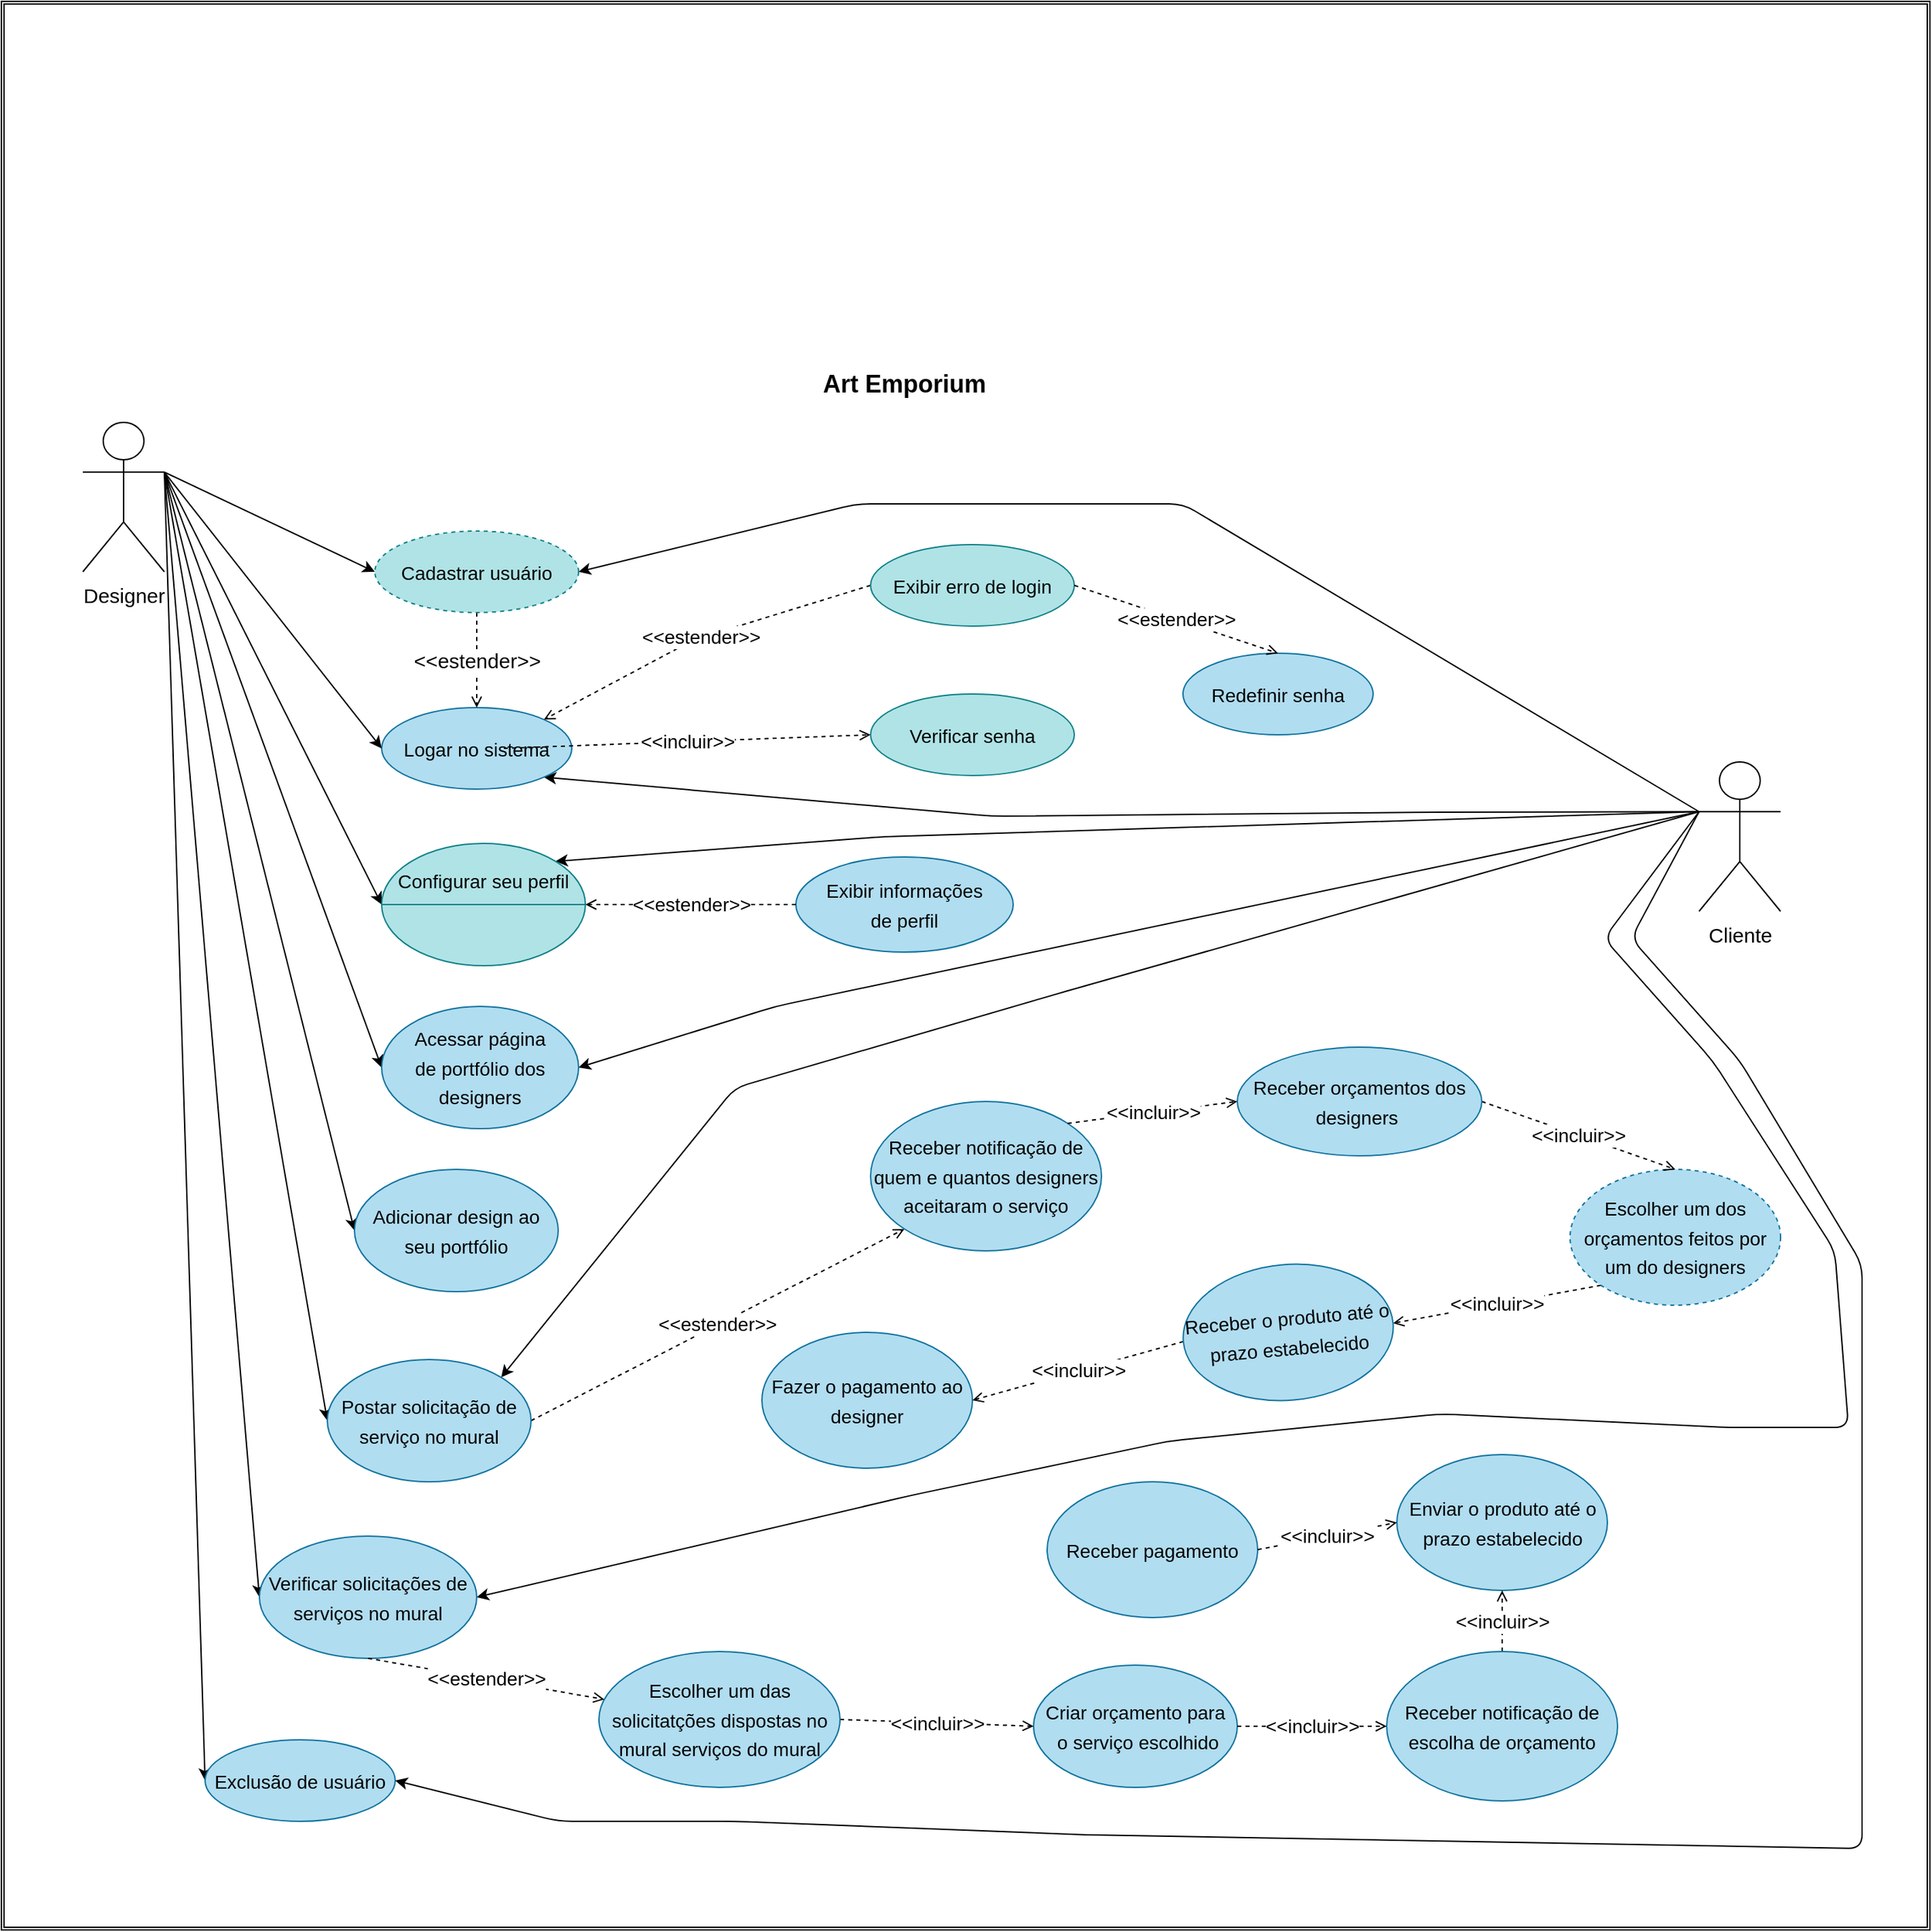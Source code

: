 <mxfile>
    <diagram id="CEXoIEsdTjvYZMftKgIe" name="Page-1">
        <mxGraphModel dx="1300" dy="2125" grid="1" gridSize="10" guides="1" tooltips="1" connect="1" arrows="1" fold="1" page="1" pageScale="1" pageWidth="827" pageHeight="1169" background="none" math="0" shadow="0">
            <root>
                <mxCell id="0"/>
                <mxCell id="1" parent="0"/>
                <mxCell id="2" value="" style="shape=ext;double=1;whiteSpace=wrap;html=1;aspect=fixed;" parent="1" vertex="1">
                    <mxGeometry y="-240" width="1420" height="1420" as="geometry"/>
                </mxCell>
                <mxCell id="3" value="&lt;h1&gt;&lt;font style=&quot;font-size: 18px&quot;&gt;Art Emporium&lt;/font&gt;&lt;/h1&gt;" style="text;html=1;strokeColor=none;fillColor=none;spacing=5;spacingTop=-20;whiteSpace=wrap;overflow=hidden;rounded=0;align=center;" parent="1" vertex="1">
                    <mxGeometry x="570" y="20" width="190" height="50" as="geometry"/>
                </mxCell>
                <mxCell id="150" style="edgeStyle=none;html=1;exitX=0;exitY=0.333;exitDx=0;exitDy=0;exitPerimeter=0;entryX=1;entryY=0.5;entryDx=0;entryDy=0;" edge="1" parent="1" source="5" target="23">
                    <mxGeometry relative="1" as="geometry">
                        <Array as="points">
                            <mxPoint x="570" y="500"/>
                        </Array>
                    </mxGeometry>
                </mxCell>
                <mxCell id="151" style="edgeStyle=none;html=1;exitX=0;exitY=0.333;exitDx=0;exitDy=0;exitPerimeter=0;entryX=1;entryY=1;entryDx=0;entryDy=0;" edge="1" parent="1" source="5" target="6">
                    <mxGeometry relative="1" as="geometry">
                        <Array as="points">
                            <mxPoint x="1050" y="357"/>
                            <mxPoint x="730" y="360"/>
                        </Array>
                    </mxGeometry>
                </mxCell>
                <mxCell id="153" style="edgeStyle=none;html=1;exitX=0;exitY=0.333;exitDx=0;exitDy=0;exitPerimeter=0;entryX=1;entryY=0.5;entryDx=0;entryDy=0;" edge="1" parent="1" source="5" target="15">
                    <mxGeometry relative="1" as="geometry">
                        <Array as="points">
                            <mxPoint x="870" y="130"/>
                            <mxPoint x="630" y="130"/>
                        </Array>
                    </mxGeometry>
                </mxCell>
                <mxCell id="154" style="edgeStyle=none;html=1;exitX=0;exitY=0.333;exitDx=0;exitDy=0;exitPerimeter=0;entryX=1;entryY=0;entryDx=0;entryDy=0;" edge="1" parent="1" source="5" target="147">
                    <mxGeometry relative="1" as="geometry">
                        <Array as="points">
                            <mxPoint x="650" y="375"/>
                        </Array>
                    </mxGeometry>
                </mxCell>
                <mxCell id="157" style="edgeStyle=none;html=1;exitX=0;exitY=0.333;exitDx=0;exitDy=0;exitPerimeter=0;entryX=1;entryY=0;entryDx=0;entryDy=0;" edge="1" parent="1" source="5" target="32">
                    <mxGeometry relative="1" as="geometry">
                        <Array as="points">
                            <mxPoint x="780" y="490"/>
                            <mxPoint x="540" y="560"/>
                        </Array>
                    </mxGeometry>
                </mxCell>
                <mxCell id="159" style="edgeStyle=none;html=1;exitX=0;exitY=0.333;exitDx=0;exitDy=0;exitPerimeter=0;entryX=1;entryY=0.5;entryDx=0;entryDy=0;" edge="1" parent="1" source="5" target="65">
                    <mxGeometry relative="1" as="geometry">
                        <Array as="points">
                            <mxPoint x="1180" y="450"/>
                            <mxPoint x="1260" y="540"/>
                            <mxPoint x="1350" y="680"/>
                            <mxPoint x="1360" y="810"/>
                            <mxPoint x="1270" y="810"/>
                            <mxPoint x="1060" y="800"/>
                            <mxPoint x="860" y="820"/>
                            <mxPoint x="670" y="860"/>
                        </Array>
                    </mxGeometry>
                </mxCell>
                <mxCell id="5" value="&lt;span style=&quot;font-size: 15px&quot;&gt;Cliente&lt;/span&gt;" style="shape=umlActor;verticalLabelPosition=bottom;verticalAlign=top;html=1;outlineConnect=0;fontSize=18;" parent="1" vertex="1">
                    <mxGeometry x="1250" y="320" width="60" height="110" as="geometry"/>
                </mxCell>
                <mxCell id="6" value="&lt;font style=&quot;font-size: 14px&quot; color=&quot;#000000&quot;&gt;Logar no sistema&lt;/font&gt;" style="ellipse;whiteSpace=wrap;html=1;fontSize=18;fillColor=#b1ddf0;strokeColor=#10739e;" parent="1" vertex="1">
                    <mxGeometry x="280" y="280" width="140" height="60" as="geometry"/>
                </mxCell>
                <mxCell id="18" value="&amp;lt;&amp;lt;estender&amp;gt;&amp;gt;" style="edgeStyle=none;html=1;exitX=0.5;exitY=1;exitDx=0;exitDy=0;fontSize=15;sourcePerimeterSpacing=0;strokeColor=default;dashed=1;endArrow=open;endFill=0;" parent="1" source="15" target="6" edge="1">
                    <mxGeometry relative="1" as="geometry"/>
                </mxCell>
                <mxCell id="101" value="&amp;lt;&amp;lt;incluir&amp;gt;&amp;gt;" style="edgeStyle=none;html=1;entryX=0;entryY=0.5;entryDx=0;entryDy=0;dashed=1;fontSize=14;strokeWidth=1;endArrow=open;endFill=0;" parent="1" target="56" edge="1">
                    <mxGeometry relative="1" as="geometry">
                        <mxPoint x="370" y="310" as="sourcePoint"/>
                    </mxGeometry>
                </mxCell>
                <mxCell id="15" value="&lt;font color=&quot;#000000&quot; style=&quot;font-size: 14px&quot;&gt;Cadastrar usuário&lt;/font&gt;" style="ellipse;whiteSpace=wrap;html=1;fontSize=15;fillColor=#b0e3e6;strokeColor=#0e8088;dashed=1;" parent="1" vertex="1">
                    <mxGeometry x="275" y="150" width="150" height="60" as="geometry"/>
                </mxCell>
                <mxCell id="78" style="edgeStyle=none;html=1;exitX=1;exitY=0.333;exitDx=0;exitDy=0;exitPerimeter=0;entryX=0;entryY=0.5;entryDx=0;entryDy=0;fontSize=14;" parent="1" source="20" target="15" edge="1">
                    <mxGeometry relative="1" as="geometry"/>
                </mxCell>
                <mxCell id="80" style="edgeStyle=none;html=1;exitX=1;exitY=0.333;exitDx=0;exitDy=0;exitPerimeter=0;entryX=0;entryY=0.5;entryDx=0;entryDy=0;fontSize=14;" parent="1" source="20" target="6" edge="1">
                    <mxGeometry relative="1" as="geometry"/>
                </mxCell>
                <mxCell id="82" style="edgeStyle=none;html=1;exitX=1;exitY=0.333;exitDx=0;exitDy=0;exitPerimeter=0;entryX=0;entryY=0.5;entryDx=0;entryDy=0;fontSize=14;" parent="1" source="20" target="23" edge="1">
                    <mxGeometry relative="1" as="geometry"/>
                </mxCell>
                <mxCell id="84" style="edgeStyle=none;html=1;exitX=1;exitY=0.333;exitDx=0;exitDy=0;exitPerimeter=0;entryX=0;entryY=0.5;entryDx=0;entryDy=0;fontSize=14;" parent="1" source="20" target="32" edge="1">
                    <mxGeometry relative="1" as="geometry"/>
                </mxCell>
                <mxCell id="94" style="edgeStyle=none;html=1;exitX=1;exitY=0.333;exitDx=0;exitDy=0;exitPerimeter=0;entryX=0;entryY=0.5;entryDx=0;entryDy=0;fontSize=14;" parent="1" source="20" target="62" edge="1">
                    <mxGeometry relative="1" as="geometry"/>
                </mxCell>
                <mxCell id="127" style="edgeStyle=none;html=1;exitX=1;exitY=0.333;exitDx=0;exitDy=0;exitPerimeter=0;entryX=0;entryY=0.5;entryDx=0;entryDy=0;fontSize=14;endArrow=classic;endFill=1;strokeWidth=1;" parent="1" source="20" target="65" edge="1">
                    <mxGeometry relative="1" as="geometry"/>
                </mxCell>
                <mxCell id="135" style="edgeStyle=none;html=1;exitX=1;exitY=0.333;exitDx=0;exitDy=0;exitPerimeter=0;entryX=0;entryY=0.5;entryDx=0;entryDy=0;fontSize=14;endArrow=classic;endFill=1;strokeWidth=1;" parent="1" source="20" target="30" edge="1">
                    <mxGeometry relative="1" as="geometry"/>
                </mxCell>
                <mxCell id="144" style="edgeStyle=none;html=1;exitX=1;exitY=0.333;exitDx=0;exitDy=0;exitPerimeter=0;entryX=0;entryY=0.5;entryDx=0;entryDy=0;fontSize=14;endArrow=classic;endFill=1;strokeWidth=1;" parent="1" source="20" target="147" edge="1">
                    <mxGeometry relative="1" as="geometry">
                        <Array as="points"/>
                    </mxGeometry>
                </mxCell>
                <mxCell id="20" value="&lt;span style=&quot;font-size: 15px&quot;&gt;Designer&lt;/span&gt;" style="shape=umlActor;verticalLabelPosition=bottom;verticalAlign=top;html=1;outlineConnect=0;fontSize=18;" parent="1" vertex="1">
                    <mxGeometry x="60" y="70" width="60" height="110" as="geometry"/>
                </mxCell>
                <mxCell id="23" value="&lt;font color=&quot;#000000&quot; style=&quot;font-size: 14px&quot;&gt;&lt;span style=&quot;line-height: 1.2&quot;&gt;Acessar página&lt;br&gt;de portfólio dos designers&lt;/span&gt;&lt;/font&gt;" style="ellipse;whiteSpace=wrap;html=1;fontSize=18;fillColor=#b1ddf0;strokeColor=#10739e;" parent="1" vertex="1">
                    <mxGeometry x="280" y="500" width="145" height="90" as="geometry"/>
                </mxCell>
                <mxCell id="25" value="&lt;font color=&quot;#000000&quot; style=&quot;font-size: 14px&quot;&gt;Redefinir senha&lt;/font&gt;" style="ellipse;whiteSpace=wrap;html=1;fontSize=18;fillColor=#b1ddf0;strokeColor=#10739e;" parent="1" vertex="1">
                    <mxGeometry x="870" y="240" width="140" height="60" as="geometry"/>
                </mxCell>
                <mxCell id="30" value="&lt;font color=&quot;#000000&quot; style=&quot;font-size: 14px&quot;&gt;Exclusão de usuário&lt;/font&gt;" style="ellipse;whiteSpace=wrap;html=1;fontSize=18;fillColor=#b1ddf0;strokeColor=#10739e;" parent="1" vertex="1">
                    <mxGeometry x="150" y="1040" width="140" height="60" as="geometry"/>
                </mxCell>
                <mxCell id="111" value="&amp;lt;&amp;lt;estender&amp;gt;&amp;gt;" style="edgeStyle=none;html=1;exitX=1;exitY=0.5;exitDx=0;exitDy=0;entryX=0;entryY=1;entryDx=0;entryDy=0;dashed=1;fontSize=14;endArrow=open;endFill=0;strokeWidth=1;" parent="1" source="32" target="109" edge="1">
                    <mxGeometry relative="1" as="geometry">
                        <Array as="points"/>
                    </mxGeometry>
                </mxCell>
                <mxCell id="32" value="&lt;font color=&quot;#000000&quot; style=&quot;font-size: 14px&quot;&gt;Postar solicitação de serviço no mural&lt;/font&gt;" style="ellipse;whiteSpace=wrap;html=1;fontSize=18;fillColor=#b1ddf0;strokeColor=#10739e;" parent="1" vertex="1">
                    <mxGeometry x="240" y="760" width="150" height="90" as="geometry"/>
                </mxCell>
                <mxCell id="103" value="&amp;lt;&amp;lt;estender&amp;gt;&amp;gt;" style="edgeStyle=none;html=1;exitX=0;exitY=0.5;exitDx=0;exitDy=0;entryX=1;entryY=0;entryDx=0;entryDy=0;dashed=1;fontSize=14;endArrow=open;endFill=0;strokeWidth=1;" parent="1" source="54" target="6" edge="1">
                    <mxGeometry relative="1" as="geometry">
                        <Array as="points">
                            <mxPoint x="510" y="230"/>
                        </Array>
                    </mxGeometry>
                </mxCell>
                <mxCell id="54" value="&lt;font color=&quot;#000000&quot; style=&quot;font-size: 14px&quot;&gt;Exibir erro de login&lt;/font&gt;" style="ellipse;whiteSpace=wrap;html=1;fontSize=15;fillColor=#b0e3e6;strokeColor=#0e8088;" parent="1" vertex="1">
                    <mxGeometry x="640" y="160" width="150" height="60" as="geometry"/>
                </mxCell>
                <mxCell id="56" value="&lt;font color=&quot;#000000&quot; style=&quot;font-size: 14px&quot;&gt;Verificar senha&lt;/font&gt;" style="ellipse;whiteSpace=wrap;html=1;fontSize=15;fillColor=#b0e3e6;strokeColor=#0e8088;" parent="1" vertex="1">
                    <mxGeometry x="640" y="270" width="150" height="60" as="geometry"/>
                </mxCell>
                <mxCell id="62" value="&lt;font color=&quot;#000000&quot; style=&quot;font-size: 14px&quot;&gt;Adicionar design ao seu portfólio&lt;/font&gt;" style="ellipse;whiteSpace=wrap;html=1;fontSize=18;fillColor=#b1ddf0;strokeColor=#10739e;" parent="1" vertex="1">
                    <mxGeometry x="260" y="620" width="150" height="90" as="geometry"/>
                </mxCell>
                <mxCell id="65" value="&lt;font color=&quot;#000000&quot; style=&quot;font-size: 14px&quot;&gt;Verificar solicitações de serviços no mural&lt;/font&gt;" style="ellipse;whiteSpace=wrap;html=1;fontSize=18;fillColor=#b1ddf0;strokeColor=#10739e;" parent="1" vertex="1">
                    <mxGeometry x="190" y="890" width="160" height="90" as="geometry"/>
                </mxCell>
                <mxCell id="90" value="&lt;font color=&quot;#000000&quot;&gt;&lt;span style=&quot;font-size: 14px&quot;&gt;Criar orçamento para&lt;br&gt;&amp;nbsp;o serviço escolhido&lt;/span&gt;&lt;/font&gt;" style="ellipse;whiteSpace=wrap;html=1;fontSize=18;fillColor=#b1ddf0;strokeColor=#10739e;" parent="1" vertex="1">
                    <mxGeometry x="760" y="985" width="150" height="90" as="geometry"/>
                </mxCell>
                <mxCell id="125" value="&amp;lt;&amp;lt;incluir&amp;gt;&amp;gt;" style="edgeStyle=none;html=1;exitX=0;exitY=1;exitDx=0;exitDy=0;entryX=1;entryY=0.5;entryDx=0;entryDy=0;dashed=1;fontSize=14;endArrow=open;endFill=0;strokeWidth=1;" parent="1" source="91" target="93" edge="1">
                    <mxGeometry relative="1" as="geometry"/>
                </mxCell>
                <mxCell id="91" value="&lt;font color=&quot;#000000&quot;&gt;&lt;span style=&quot;font-size: 14px&quot;&gt;Escolher um dos orçamentos feitos por um do designers&lt;/span&gt;&lt;/font&gt;" style="ellipse;whiteSpace=wrap;html=1;fontSize=18;fillColor=#b1ddf0;strokeColor=#10739e;dashed=1;rotation=0;" parent="1" vertex="1">
                    <mxGeometry x="1155" y="620" width="155" height="100" as="geometry"/>
                </mxCell>
                <mxCell id="92" value="&lt;font color=&quot;#000000&quot;&gt;&lt;span style=&quot;font-size: 14px&quot;&gt;Fazer o pagamento ao designer&lt;/span&gt;&lt;/font&gt;" style="ellipse;whiteSpace=wrap;html=1;fontSize=18;fillColor=#b1ddf0;strokeColor=#10739e;" parent="1" vertex="1">
                    <mxGeometry x="560" y="740" width="155" height="100" as="geometry"/>
                </mxCell>
                <mxCell id="126" value="&amp;lt;&amp;lt;incluir&amp;gt;&amp;gt;" style="edgeStyle=none;html=1;exitX=0;exitY=0.5;exitDx=0;exitDy=0;entryX=1;entryY=0.5;entryDx=0;entryDy=0;dashed=1;fontSize=14;endArrow=open;endFill=0;strokeWidth=1;" parent="1" source="93" target="92" edge="1">
                    <mxGeometry relative="1" as="geometry"/>
                </mxCell>
                <mxCell id="93" value="&lt;font color=&quot;#000000&quot;&gt;&lt;span style=&quot;font-size: 14px&quot;&gt;Receber o produto até o prazo estabelecido&lt;/span&gt;&lt;/font&gt;" style="ellipse;whiteSpace=wrap;html=1;fontSize=18;fillColor=#b1ddf0;strokeColor=#10739e;rotation=-5;" parent="1" vertex="1">
                    <mxGeometry x="870" y="690" width="155" height="100" as="geometry"/>
                </mxCell>
                <mxCell id="106" value="&amp;lt;&amp;lt;estender&amp;gt;&amp;gt;" style="edgeStyle=none;html=1;exitX=1;exitY=0.5;exitDx=0;exitDy=0;entryX=0.5;entryY=0;entryDx=0;entryDy=0;dashed=1;fontSize=14;endArrow=open;endFill=0;strokeWidth=1;" parent="1" source="54" target="25" edge="1">
                    <mxGeometry relative="1" as="geometry">
                        <mxPoint x="667.5" y="230" as="sourcePoint"/>
                        <mxPoint x="497.224" y="298.884" as="targetPoint"/>
                    </mxGeometry>
                </mxCell>
                <mxCell id="107" value="&lt;font color=&quot;#000000&quot;&gt;&lt;span style=&quot;font-size: 14px&quot;&gt;Enviar o produto até o prazo estabelecido&lt;/span&gt;&lt;/font&gt;" style="ellipse;whiteSpace=wrap;html=1;fontSize=18;fillColor=#b1ddf0;strokeColor=#10739e;" parent="1" vertex="1">
                    <mxGeometry x="1027.5" y="830" width="155" height="100" as="geometry"/>
                </mxCell>
                <mxCell id="114" value="&amp;lt;&amp;lt;incluir&amp;gt;&amp;gt;" style="edgeStyle=none;html=1;exitX=1;exitY=0.5;exitDx=0;exitDy=0;entryX=0;entryY=0.5;entryDx=0;entryDy=0;dashed=1;fontSize=14;endArrow=open;endFill=0;strokeWidth=1;" parent="1" source="108" target="90" edge="1">
                    <mxGeometry relative="1" as="geometry"/>
                </mxCell>
                <mxCell id="108" value="&lt;font color=&quot;#000000&quot; style=&quot;font-size: 14px&quot;&gt;Escolher um das solicitatções dispostas no mural serviços do mural&lt;/font&gt;" style="ellipse;whiteSpace=wrap;html=1;fontSize=18;fillColor=#b1ddf0;strokeColor=#10739e;" parent="1" vertex="1">
                    <mxGeometry x="440" y="975" width="177.5" height="100" as="geometry"/>
                </mxCell>
                <mxCell id="109" value="&lt;font color=&quot;#000000&quot;&gt;&lt;span style=&quot;font-size: 14px&quot;&gt;Receber notificação de quem e quantos designers aceitaram o serviço&lt;/span&gt;&lt;/font&gt;" style="ellipse;whiteSpace=wrap;html=1;fontSize=18;fillColor=#b1ddf0;strokeColor=#10739e;" parent="1" vertex="1">
                    <mxGeometry x="640" y="570" width="170" height="110" as="geometry"/>
                </mxCell>
                <mxCell id="124" value="&amp;lt;&amp;lt;incluir&amp;gt;&amp;gt;" style="edgeStyle=none;html=1;exitX=1;exitY=0.5;exitDx=0;exitDy=0;entryX=0.5;entryY=0;entryDx=0;entryDy=0;fontSize=14;endArrow=open;endFill=0;strokeWidth=1;dashed=1;" parent="1" source="110" target="91" edge="1">
                    <mxGeometry relative="1" as="geometry"/>
                </mxCell>
                <mxCell id="110" value="&lt;font color=&quot;#000000&quot;&gt;&lt;span style=&quot;font-size: 14px&quot;&gt;Receber orçamentos dos designers&amp;nbsp;&lt;/span&gt;&lt;/font&gt;" style="ellipse;whiteSpace=wrap;html=1;fontSize=18;fillColor=#b1ddf0;strokeColor=#10739e;" parent="1" vertex="1">
                    <mxGeometry x="910" y="530" width="180" height="80" as="geometry"/>
                </mxCell>
                <mxCell id="112" value="&amp;lt;&amp;lt;incluir&amp;gt;&amp;gt;" style="edgeStyle=none;html=1;dashed=1;fontSize=14;endArrow=open;endFill=0;strokeWidth=1;exitX=1;exitY=0;exitDx=0;exitDy=0;entryX=0;entryY=0.5;entryDx=0;entryDy=0;" parent="1" source="109" target="110" edge="1">
                    <mxGeometry relative="1" as="geometry">
                        <mxPoint x="660" y="554" as="sourcePoint"/>
                        <mxPoint x="760" y="554" as="targetPoint"/>
                    </mxGeometry>
                </mxCell>
                <mxCell id="113" value="&amp;lt;&amp;lt;estender&amp;gt;&amp;gt;" style="edgeStyle=none;html=1;dashed=1;fontSize=14;endArrow=open;endFill=0;strokeWidth=1;exitX=0.5;exitY=1;exitDx=0;exitDy=0;" parent="1" source="65" target="108" edge="1">
                    <mxGeometry relative="1" as="geometry">
                        <mxPoint x="382.5" y="769.23" as="sourcePoint"/>
                        <mxPoint x="495" y="769" as="targetPoint"/>
                    </mxGeometry>
                </mxCell>
                <mxCell id="120" value="&amp;lt;&amp;lt;incluir&amp;gt;&amp;gt;" style="edgeStyle=none;html=1;exitX=0.5;exitY=0;exitDx=0;exitDy=0;entryX=0.5;entryY=1;entryDx=0;entryDy=0;dashed=1;fontSize=14;endArrow=open;endFill=0;strokeWidth=1;" parent="1" source="116" target="107" edge="1">
                    <mxGeometry relative="1" as="geometry"/>
                </mxCell>
                <mxCell id="116" value="&lt;font color=&quot;#000000&quot;&gt;&lt;span style=&quot;font-size: 14px&quot;&gt;Receber notificação de escolha de orçamento&lt;/span&gt;&lt;/font&gt;" style="ellipse;whiteSpace=wrap;html=1;fontSize=18;fillColor=#b1ddf0;strokeColor=#10739e;" parent="1" vertex="1">
                    <mxGeometry x="1020" y="975" width="170" height="110" as="geometry"/>
                </mxCell>
                <mxCell id="117" value="&amp;lt;&amp;lt;incluir&amp;gt;&amp;gt;" style="edgeStyle=none;html=1;entryX=0;entryY=0.5;entryDx=0;entryDy=0;dashed=1;fontSize=14;endArrow=open;endFill=0;strokeWidth=1;exitX=1;exitY=0.5;exitDx=0;exitDy=0;" parent="1" source="90" target="116" edge="1">
                    <mxGeometry relative="1" as="geometry">
                        <mxPoint x="660" y="945" as="sourcePoint"/>
                        <mxPoint x="750" y="944.23" as="targetPoint"/>
                    </mxGeometry>
                </mxCell>
                <mxCell id="121" value="&lt;font color=&quot;#000000&quot;&gt;&lt;span style=&quot;font-size: 14px&quot;&gt;Receber pagamento&lt;/span&gt;&lt;/font&gt;" style="ellipse;whiteSpace=wrap;html=1;fontSize=18;fillColor=#b1ddf0;strokeColor=#10739e;" parent="1" vertex="1">
                    <mxGeometry x="770" y="850" width="155" height="100" as="geometry"/>
                </mxCell>
                <mxCell id="122" value="&amp;lt;&amp;lt;incluir&amp;gt;&amp;gt;" style="edgeStyle=none;html=1;entryX=0;entryY=0.5;entryDx=0;entryDy=0;dashed=1;fontSize=14;endArrow=open;endFill=0;strokeWidth=1;exitX=1;exitY=0.5;exitDx=0;exitDy=0;" parent="1" source="121" target="107" edge="1">
                    <mxGeometry relative="1" as="geometry">
                        <mxPoint x="710" y="779.23" as="sourcePoint"/>
                        <mxPoint x="822.5" y="779.23" as="targetPoint"/>
                    </mxGeometry>
                </mxCell>
                <mxCell id="138" value="&lt;font color=&quot;#000000&quot; style=&quot;font-size: 14px&quot;&gt;&lt;span style=&quot;line-height: 1.2&quot;&gt;Exibir informações&lt;br&gt;de perfil&lt;br&gt;&lt;/span&gt;&lt;/font&gt;" style="ellipse;whiteSpace=wrap;html=1;fontSize=18;fillColor=#b1ddf0;strokeColor=#10739e;" parent="1" vertex="1">
                    <mxGeometry x="585" y="390" width="160" height="70" as="geometry"/>
                </mxCell>
                <mxCell id="142" value="&amp;lt;&amp;lt;estender&amp;gt;&amp;gt;" style="edgeStyle=none;html=1;entryX=1;entryY=0.5;entryDx=0;entryDy=0;fontSize=14;endArrow=open;endFill=0;strokeWidth=1;dashed=1;exitX=0;exitY=0.5;exitDx=0;exitDy=0;" parent="1" source="138" target="147" edge="1">
                    <mxGeometry relative="1" as="geometry">
                        <mxPoint x="365" y="395" as="sourcePoint"/>
                    </mxGeometry>
                </mxCell>
                <mxCell id="147" value="&lt;font color=&quot;#000000&quot;&gt;Configurar seu perfil&lt;br&gt;&lt;br&gt;&lt;br&gt;&lt;/font&gt;" style="shape=lineEllipse;perimeter=ellipsePerimeter;whiteSpace=wrap;html=1;backgroundOutline=1;fontSize=14;strokeColor=#0e8088;fillColor=#b0e3e6;" parent="1" vertex="1">
                    <mxGeometry x="280" y="380" width="150" height="90" as="geometry"/>
                </mxCell>
                <mxCell id="160" style="edgeStyle=none;html=1;exitX=0;exitY=0.333;exitDx=0;exitDy=0;exitPerimeter=0;entryX=1;entryY=0.5;entryDx=0;entryDy=0;" edge="1" parent="1" source="5" target="30">
                    <mxGeometry relative="1" as="geometry">
                        <mxPoint x="1260" y="366.667" as="sourcePoint"/>
                        <mxPoint x="360" y="945" as="targetPoint"/>
                        <Array as="points">
                            <mxPoint x="1200" y="450"/>
                            <mxPoint x="1280" y="540"/>
                            <mxPoint x="1370" y="690"/>
                            <mxPoint x="1370" y="1120"/>
                            <mxPoint x="800" y="1110"/>
                            <mxPoint x="540" y="1100"/>
                            <mxPoint x="410" y="1100"/>
                        </Array>
                    </mxGeometry>
                </mxCell>
            </root>
        </mxGraphModel>
    </diagram>
</mxfile>